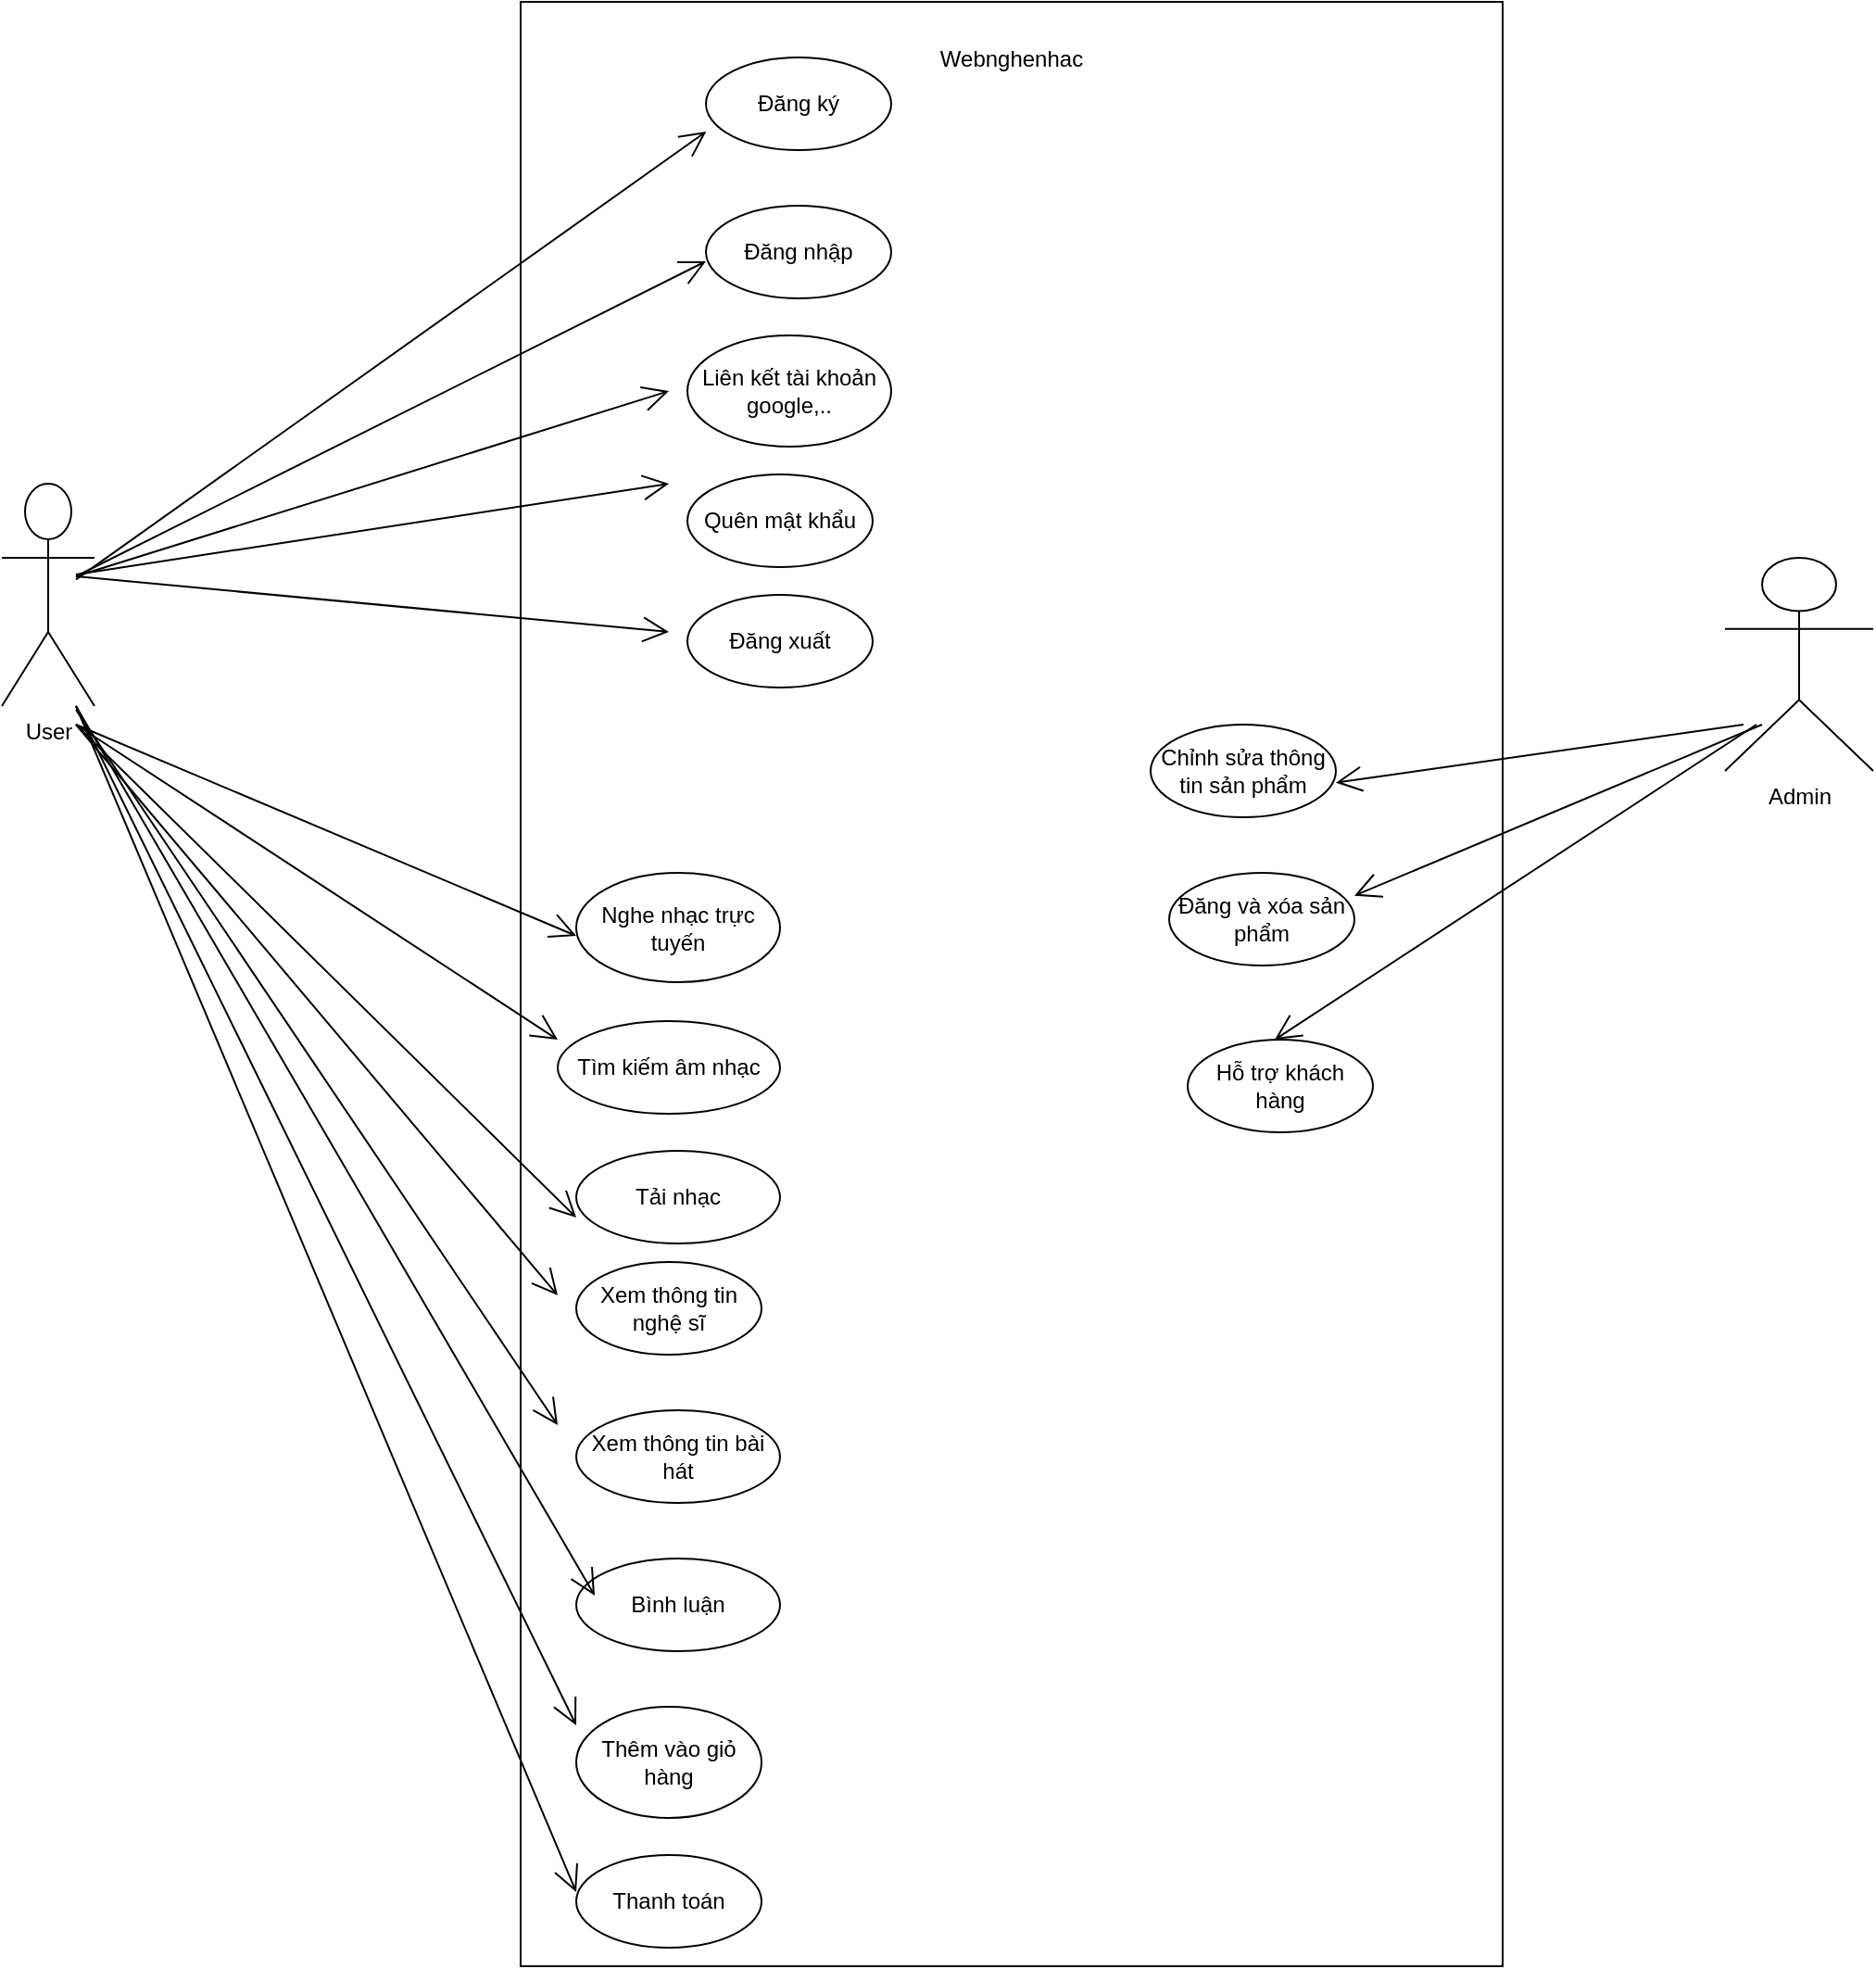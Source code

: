 <mxfile version="22.1.21" type="github">
  <diagram name="Trang-1" id="zD0Yp92a-7xttzoYHKWb">
    <mxGraphModel dx="2577" dy="942" grid="1" gridSize="10" guides="1" tooltips="1" connect="1" arrows="1" fold="1" page="1" pageScale="1" pageWidth="827" pageHeight="1169" math="0" shadow="0">
      <root>
        <mxCell id="0" />
        <mxCell id="1" parent="0" />
        <mxCell id="UPJY3cduDGVZuTllh0rK-2" value="Admin&lt;br&gt;" style="shape=umlActor;verticalLabelPosition=bottom;verticalAlign=top;html=1;" parent="1" vertex="1">
          <mxGeometry x="810" y="380" width="80" height="115" as="geometry" />
        </mxCell>
        <mxCell id="UPJY3cduDGVZuTllh0rK-9" value="User" style="shape=umlActor;verticalLabelPosition=bottom;verticalAlign=top;html=1;" parent="1" vertex="1">
          <mxGeometry x="-120" y="340" width="50" height="120" as="geometry" />
        </mxCell>
        <mxCell id="UPJY3cduDGVZuTllh0rK-10" value="Webnghenhac" style="html=1;whiteSpace=wrap;spacingBottom=999;" parent="1" vertex="1">
          <mxGeometry x="160" y="80" width="530" height="1060" as="geometry" />
        </mxCell>
        <mxCell id="UPJY3cduDGVZuTllh0rK-11" value="Chỉnh sửa thông tin sản phẩm" style="ellipse;whiteSpace=wrap;html=1;" parent="1" vertex="1">
          <mxGeometry x="500" y="470" width="100" height="50" as="geometry" />
        </mxCell>
        <mxCell id="UPJY3cduDGVZuTllh0rK-12" value="Đăng ký" style="ellipse;whiteSpace=wrap;html=1;" parent="1" vertex="1">
          <mxGeometry x="260" y="110" width="100" height="50" as="geometry" />
        </mxCell>
        <mxCell id="UPJY3cduDGVZuTllh0rK-14" value="Liên kết tài khoản google,.." style="ellipse;whiteSpace=wrap;html=1;" parent="1" vertex="1">
          <mxGeometry x="250" y="260" width="110" height="60" as="geometry" />
        </mxCell>
        <mxCell id="UPJY3cduDGVZuTllh0rK-15" value="Xem thông tin bài hát" style="ellipse;whiteSpace=wrap;html=1;" parent="1" vertex="1">
          <mxGeometry x="190" y="840" width="110" height="50" as="geometry" />
        </mxCell>
        <mxCell id="UPJY3cduDGVZuTllh0rK-16" value="Xem thông tin nghệ sĩ" style="ellipse;whiteSpace=wrap;html=1;" parent="1" vertex="1">
          <mxGeometry x="190" y="760" width="100" height="50" as="geometry" />
        </mxCell>
        <mxCell id="UPJY3cduDGVZuTllh0rK-17" value="Nghe nhạc trực tuyến" style="ellipse;whiteSpace=wrap;html=1;" parent="1" vertex="1">
          <mxGeometry x="190" y="550" width="110" height="59" as="geometry" />
        </mxCell>
        <mxCell id="UPJY3cduDGVZuTllh0rK-18" value="Tìm kiếm âm nhạc" style="ellipse;whiteSpace=wrap;html=1;" parent="1" vertex="1">
          <mxGeometry x="180" y="630" width="120" height="50" as="geometry" />
        </mxCell>
        <mxCell id="UPJY3cduDGVZuTllh0rK-19" value="Thêm vào giỏ hàng" style="ellipse;whiteSpace=wrap;html=1;" parent="1" vertex="1">
          <mxGeometry x="190" y="1000" width="100" height="60" as="geometry" />
        </mxCell>
        <mxCell id="UPJY3cduDGVZuTllh0rK-20" value="Thanh toán" style="ellipse;whiteSpace=wrap;html=1;" parent="1" vertex="1">
          <mxGeometry x="190" y="1080" width="100" height="50" as="geometry" />
        </mxCell>
        <mxCell id="UPJY3cduDGVZuTllh0rK-21" value="Bình luận" style="ellipse;whiteSpace=wrap;html=1;" parent="1" vertex="1">
          <mxGeometry x="190" y="920" width="110" height="50" as="geometry" />
        </mxCell>
        <mxCell id="UPJY3cduDGVZuTllh0rK-22" value="Tải nhạc" style="ellipse;whiteSpace=wrap;html=1;" parent="1" vertex="1">
          <mxGeometry x="190" y="700" width="110" height="50" as="geometry" />
        </mxCell>
        <mxCell id="UPJY3cduDGVZuTllh0rK-23" value="Quên mật khẩu" style="ellipse;whiteSpace=wrap;html=1;" parent="1" vertex="1">
          <mxGeometry x="250" y="335" width="100" height="50" as="geometry" />
        </mxCell>
        <mxCell id="UPJY3cduDGVZuTllh0rK-24" value="Đăng xuất" style="ellipse;whiteSpace=wrap;html=1;" parent="1" vertex="1">
          <mxGeometry x="250" y="400" width="100" height="50" as="geometry" />
        </mxCell>
        <mxCell id="UPJY3cduDGVZuTllh0rK-25" value="Đăng nhập" style="ellipse;whiteSpace=wrap;html=1;" parent="1" vertex="1">
          <mxGeometry x="260" y="190" width="100" height="50" as="geometry" />
        </mxCell>
        <mxCell id="UPJY3cduDGVZuTllh0rK-27" value="Đăng và xóa sản phẩm" style="ellipse;whiteSpace=wrap;html=1;" parent="1" vertex="1">
          <mxGeometry x="510" y="550" width="100" height="50" as="geometry" />
        </mxCell>
        <mxCell id="UPJY3cduDGVZuTllh0rK-28" value="Hỗ trợ khách hàng" style="ellipse;whiteSpace=wrap;html=1;" parent="1" vertex="1">
          <mxGeometry x="520" y="640" width="100" height="50" as="geometry" />
        </mxCell>
        <mxCell id="xinyWUKMoL-4KTazlfiT-15" value="" style="endArrow=open;endFill=1;endSize=12;html=1;rounded=0;entryX=0.189;entryY=0.066;entryDx=0;entryDy=0;entryPerimeter=0;" edge="1" parent="1" target="UPJY3cduDGVZuTllh0rK-10">
          <mxGeometry width="160" relative="1" as="geometry">
            <mxPoint x="-80" y="391.67" as="sourcePoint" />
            <mxPoint x="80" y="391.67" as="targetPoint" />
          </mxGeometry>
        </mxCell>
        <mxCell id="xinyWUKMoL-4KTazlfiT-17" value="" style="endArrow=open;endFill=1;endSize=12;html=1;rounded=0;" edge="1" parent="1">
          <mxGeometry width="160" relative="1" as="geometry">
            <mxPoint x="-80" y="390" as="sourcePoint" />
            <mxPoint x="240" y="290" as="targetPoint" />
          </mxGeometry>
        </mxCell>
        <mxCell id="xinyWUKMoL-4KTazlfiT-18" value="" style="endArrow=open;endFill=1;endSize=12;html=1;rounded=0;" edge="1" parent="1">
          <mxGeometry width="160" relative="1" as="geometry">
            <mxPoint x="-80" y="390" as="sourcePoint" />
            <mxPoint x="260" y="220" as="targetPoint" />
          </mxGeometry>
        </mxCell>
        <mxCell id="xinyWUKMoL-4KTazlfiT-19" value="" style="endArrow=open;endFill=1;endSize=12;html=1;rounded=0;" edge="1" parent="1">
          <mxGeometry width="160" relative="1" as="geometry">
            <mxPoint x="-80" y="389" as="sourcePoint" />
            <mxPoint x="240" y="340" as="targetPoint" />
          </mxGeometry>
        </mxCell>
        <mxCell id="xinyWUKMoL-4KTazlfiT-21" value="" style="endArrow=open;endFill=1;endSize=12;html=1;rounded=0;" edge="1" parent="1">
          <mxGeometry width="160" relative="1" as="geometry">
            <mxPoint x="-80" y="390" as="sourcePoint" />
            <mxPoint x="240" y="420" as="targetPoint" />
          </mxGeometry>
        </mxCell>
        <mxCell id="xinyWUKMoL-4KTazlfiT-22" value="" style="endArrow=open;endFill=1;endSize=12;html=1;rounded=0;exitX=0;exitY=1;exitDx=0;exitDy=0;exitPerimeter=0;" edge="1" parent="1">
          <mxGeometry width="160" relative="1" as="geometry">
            <mxPoint x="-80" y="460" as="sourcePoint" />
            <mxPoint x="190" y="1100" as="targetPoint" />
          </mxGeometry>
        </mxCell>
        <mxCell id="xinyWUKMoL-4KTazlfiT-23" value="" style="endArrow=open;endFill=1;endSize=12;html=1;rounded=0;" edge="1" parent="1">
          <mxGeometry width="160" relative="1" as="geometry">
            <mxPoint x="-80" y="460" as="sourcePoint" />
            <mxPoint x="190" y="1010" as="targetPoint" />
          </mxGeometry>
        </mxCell>
        <mxCell id="xinyWUKMoL-4KTazlfiT-24" value="" style="endArrow=open;endFill=1;endSize=12;html=1;rounded=0;" edge="1" parent="1">
          <mxGeometry width="160" relative="1" as="geometry">
            <mxPoint x="-80" y="460" as="sourcePoint" />
            <mxPoint x="200" y="940" as="targetPoint" />
          </mxGeometry>
        </mxCell>
        <mxCell id="xinyWUKMoL-4KTazlfiT-26" value="" style="endArrow=open;endFill=1;endSize=12;html=1;rounded=0;" edge="1" parent="1">
          <mxGeometry width="160" relative="1" as="geometry">
            <mxPoint x="-80" y="462" as="sourcePoint" />
            <mxPoint x="180" y="848" as="targetPoint" />
          </mxGeometry>
        </mxCell>
        <mxCell id="xinyWUKMoL-4KTazlfiT-27" value="" style="endArrow=open;endFill=1;endSize=12;html=1;rounded=0;" edge="1" parent="1">
          <mxGeometry width="160" relative="1" as="geometry">
            <mxPoint x="-80" y="470" as="sourcePoint" />
            <mxPoint x="180" y="778" as="targetPoint" />
          </mxGeometry>
        </mxCell>
        <mxCell id="xinyWUKMoL-4KTazlfiT-28" value="" style="endArrow=open;endFill=1;endSize=12;html=1;rounded=0;" edge="1" parent="1">
          <mxGeometry width="160" relative="1" as="geometry">
            <mxPoint x="-80" y="470" as="sourcePoint" />
            <mxPoint x="190" y="736" as="targetPoint" />
          </mxGeometry>
        </mxCell>
        <mxCell id="xinyWUKMoL-4KTazlfiT-29" value="" style="endArrow=open;endFill=1;endSize=12;html=1;rounded=0;" edge="1" parent="1">
          <mxGeometry width="160" relative="1" as="geometry">
            <mxPoint x="-80" y="470" as="sourcePoint" />
            <mxPoint x="180" y="640" as="targetPoint" />
          </mxGeometry>
        </mxCell>
        <mxCell id="xinyWUKMoL-4KTazlfiT-30" value="" style="endArrow=open;endFill=1;endSize=12;html=1;rounded=0;" edge="1" parent="1">
          <mxGeometry width="160" relative="1" as="geometry">
            <mxPoint x="-80" y="470" as="sourcePoint" />
            <mxPoint x="190" y="584" as="targetPoint" />
          </mxGeometry>
        </mxCell>
        <mxCell id="xinyWUKMoL-4KTazlfiT-31" value="" style="endArrow=open;endFill=1;endSize=12;html=1;rounded=0;" edge="1" parent="1">
          <mxGeometry width="160" relative="1" as="geometry">
            <mxPoint x="827" y="470" as="sourcePoint" />
            <mxPoint x="567" y="640" as="targetPoint" />
          </mxGeometry>
        </mxCell>
        <mxCell id="xinyWUKMoL-4KTazlfiT-32" value="" style="endArrow=open;endFill=1;endSize=12;html=1;rounded=0;" edge="1" parent="1">
          <mxGeometry width="160" relative="1" as="geometry">
            <mxPoint x="830" y="470.0" as="sourcePoint" />
            <mxPoint x="610" y="562.32" as="targetPoint" />
          </mxGeometry>
        </mxCell>
        <mxCell id="xinyWUKMoL-4KTazlfiT-33" value="" style="endArrow=open;endFill=1;endSize=12;html=1;rounded=0;" edge="1" parent="1">
          <mxGeometry width="160" relative="1" as="geometry">
            <mxPoint x="820" y="470" as="sourcePoint" />
            <mxPoint x="600" y="501.32" as="targetPoint" />
          </mxGeometry>
        </mxCell>
      </root>
    </mxGraphModel>
  </diagram>
</mxfile>
